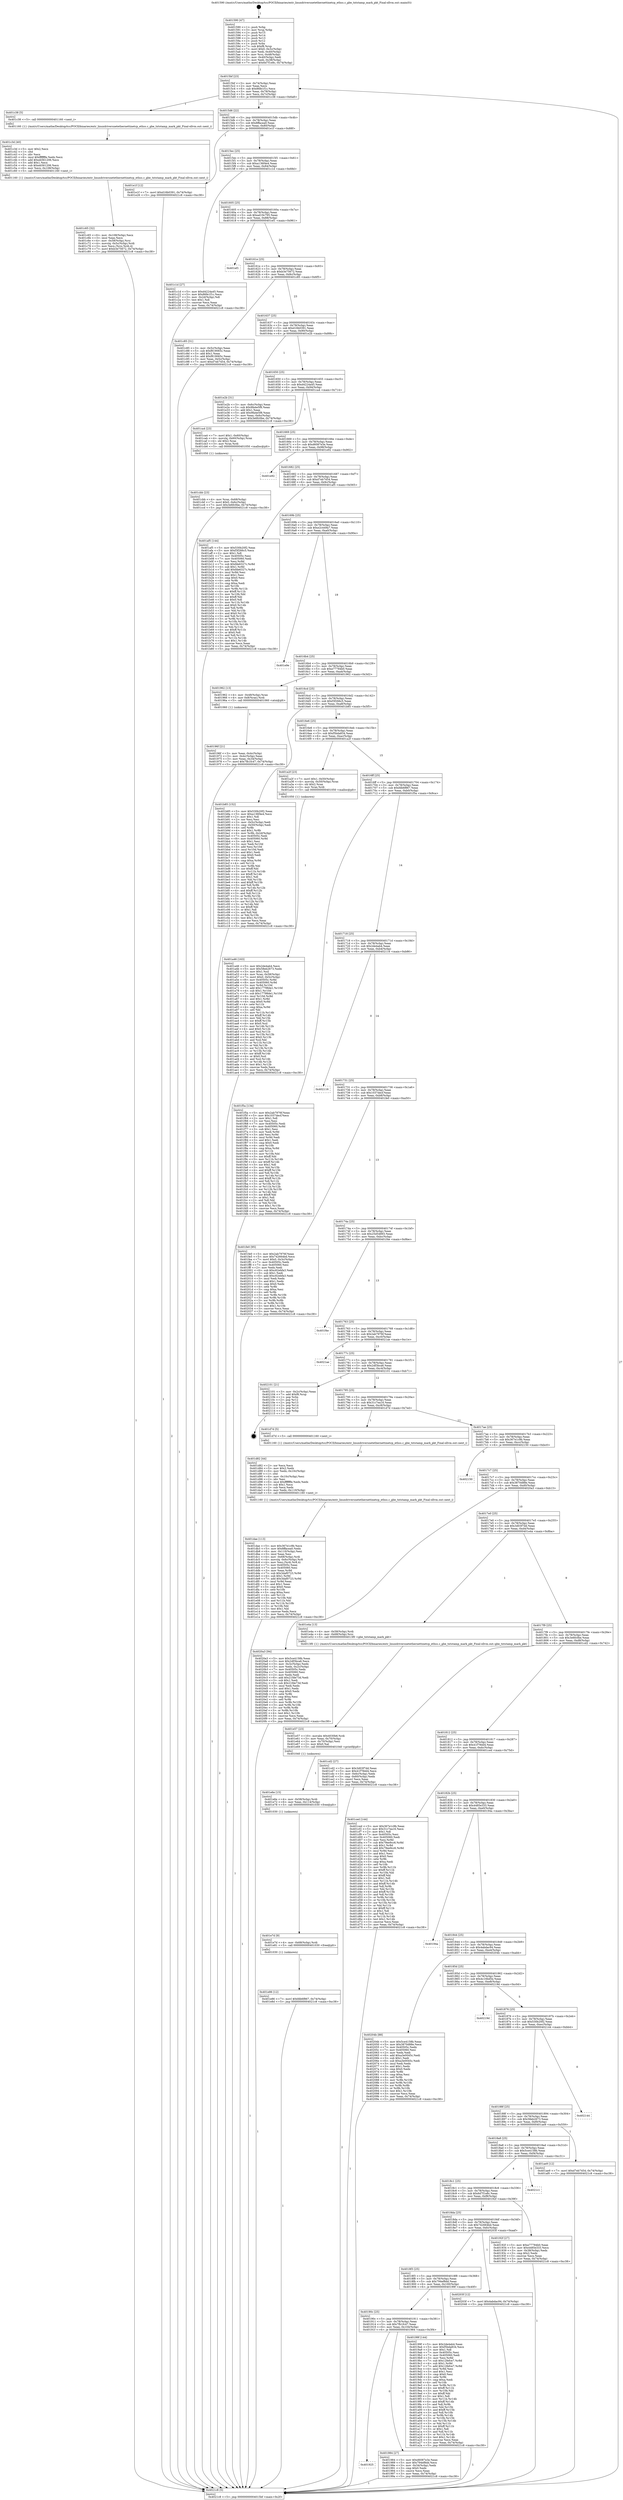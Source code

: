 digraph "0x401590" {
  label = "0x401590 (/mnt/c/Users/mathe/Desktop/tcc/POCII/binaries/extr_linuxdriversnetethernettinetcp_ethss.c_gbe_txtstamp_mark_pkt_Final-ollvm.out::main(0))"
  labelloc = "t"
  node[shape=record]

  Entry [label="",width=0.3,height=0.3,shape=circle,fillcolor=black,style=filled]
  "0x4015bf" [label="{
     0x4015bf [23]\l
     | [instrs]\l
     &nbsp;&nbsp;0x4015bf \<+3\>: mov -0x74(%rbp),%eax\l
     &nbsp;&nbsp;0x4015c2 \<+2\>: mov %eax,%ecx\l
     &nbsp;&nbsp;0x4015c4 \<+6\>: sub $0x86fe1f1c,%ecx\l
     &nbsp;&nbsp;0x4015ca \<+3\>: mov %eax,-0x78(%rbp)\l
     &nbsp;&nbsp;0x4015cd \<+3\>: mov %ecx,-0x7c(%rbp)\l
     &nbsp;&nbsp;0x4015d0 \<+6\>: je 0000000000401c38 \<main+0x6a8\>\l
  }"]
  "0x401c38" [label="{
     0x401c38 [5]\l
     | [instrs]\l
     &nbsp;&nbsp;0x401c38 \<+5\>: call 0000000000401160 \<next_i\>\l
     | [calls]\l
     &nbsp;&nbsp;0x401160 \{1\} (/mnt/c/Users/mathe/Desktop/tcc/POCII/binaries/extr_linuxdriversnetethernettinetcp_ethss.c_gbe_txtstamp_mark_pkt_Final-ollvm.out::next_i)\l
  }"]
  "0x4015d6" [label="{
     0x4015d6 [22]\l
     | [instrs]\l
     &nbsp;&nbsp;0x4015d6 \<+5\>: jmp 00000000004015db \<main+0x4b\>\l
     &nbsp;&nbsp;0x4015db \<+3\>: mov -0x78(%rbp),%eax\l
     &nbsp;&nbsp;0x4015de \<+5\>: sub $0x8ffacea0,%eax\l
     &nbsp;&nbsp;0x4015e3 \<+3\>: mov %eax,-0x80(%rbp)\l
     &nbsp;&nbsp;0x4015e6 \<+6\>: je 0000000000401e1f \<main+0x88f\>\l
  }"]
  Exit [label="",width=0.3,height=0.3,shape=circle,fillcolor=black,style=filled,peripheries=2]
  "0x401e1f" [label="{
     0x401e1f [12]\l
     | [instrs]\l
     &nbsp;&nbsp;0x401e1f \<+7\>: movl $0xd16b0391,-0x74(%rbp)\l
     &nbsp;&nbsp;0x401e26 \<+5\>: jmp 00000000004021c8 \<main+0xc38\>\l
  }"]
  "0x4015ec" [label="{
     0x4015ec [25]\l
     | [instrs]\l
     &nbsp;&nbsp;0x4015ec \<+5\>: jmp 00000000004015f1 \<main+0x61\>\l
     &nbsp;&nbsp;0x4015f1 \<+3\>: mov -0x78(%rbp),%eax\l
     &nbsp;&nbsp;0x4015f4 \<+5\>: sub $0xa136f4e4,%eax\l
     &nbsp;&nbsp;0x4015f9 \<+6\>: mov %eax,-0x84(%rbp)\l
     &nbsp;&nbsp;0x4015ff \<+6\>: je 0000000000401c1d \<main+0x68d\>\l
  }"]
  "0x401e86" [label="{
     0x401e86 [12]\l
     | [instrs]\l
     &nbsp;&nbsp;0x401e86 \<+7\>: movl $0xfdb6f867,-0x74(%rbp)\l
     &nbsp;&nbsp;0x401e8d \<+5\>: jmp 00000000004021c8 \<main+0xc38\>\l
  }"]
  "0x401c1d" [label="{
     0x401c1d [27]\l
     | [instrs]\l
     &nbsp;&nbsp;0x401c1d \<+5\>: mov $0xd4224a45,%eax\l
     &nbsp;&nbsp;0x401c22 \<+5\>: mov $0x86fe1f1c,%ecx\l
     &nbsp;&nbsp;0x401c27 \<+3\>: mov -0x2d(%rbp),%dl\l
     &nbsp;&nbsp;0x401c2a \<+3\>: test $0x1,%dl\l
     &nbsp;&nbsp;0x401c2d \<+3\>: cmovne %ecx,%eax\l
     &nbsp;&nbsp;0x401c30 \<+3\>: mov %eax,-0x74(%rbp)\l
     &nbsp;&nbsp;0x401c33 \<+5\>: jmp 00000000004021c8 \<main+0xc38\>\l
  }"]
  "0x401605" [label="{
     0x401605 [25]\l
     | [instrs]\l
     &nbsp;&nbsp;0x401605 \<+5\>: jmp 000000000040160a \<main+0x7a\>\l
     &nbsp;&nbsp;0x40160a \<+3\>: mov -0x78(%rbp),%eax\l
     &nbsp;&nbsp;0x40160d \<+5\>: sub $0xad19c795,%eax\l
     &nbsp;&nbsp;0x401612 \<+6\>: mov %eax,-0x88(%rbp)\l
     &nbsp;&nbsp;0x401618 \<+6\>: je 0000000000401ef1 \<main+0x961\>\l
  }"]
  "0x401e7d" [label="{
     0x401e7d [9]\l
     | [instrs]\l
     &nbsp;&nbsp;0x401e7d \<+4\>: mov -0x68(%rbp),%rdi\l
     &nbsp;&nbsp;0x401e81 \<+5\>: call 0000000000401030 \<free@plt\>\l
     | [calls]\l
     &nbsp;&nbsp;0x401030 \{1\} (unknown)\l
  }"]
  "0x401ef1" [label="{
     0x401ef1\l
  }", style=dashed]
  "0x40161e" [label="{
     0x40161e [25]\l
     | [instrs]\l
     &nbsp;&nbsp;0x40161e \<+5\>: jmp 0000000000401623 \<main+0x93\>\l
     &nbsp;&nbsp;0x401623 \<+3\>: mov -0x78(%rbp),%eax\l
     &nbsp;&nbsp;0x401626 \<+5\>: sub $0xb3e75672,%eax\l
     &nbsp;&nbsp;0x40162b \<+6\>: mov %eax,-0x8c(%rbp)\l
     &nbsp;&nbsp;0x401631 \<+6\>: je 0000000000401c85 \<main+0x6f5\>\l
  }"]
  "0x401e6e" [label="{
     0x401e6e [15]\l
     | [instrs]\l
     &nbsp;&nbsp;0x401e6e \<+4\>: mov -0x58(%rbp),%rdi\l
     &nbsp;&nbsp;0x401e72 \<+6\>: mov %eax,-0x114(%rbp)\l
     &nbsp;&nbsp;0x401e78 \<+5\>: call 0000000000401030 \<free@plt\>\l
     | [calls]\l
     &nbsp;&nbsp;0x401030 \{1\} (unknown)\l
  }"]
  "0x401c85" [label="{
     0x401c85 [31]\l
     | [instrs]\l
     &nbsp;&nbsp;0x401c85 \<+3\>: mov -0x5c(%rbp),%eax\l
     &nbsp;&nbsp;0x401c88 \<+5\>: sub $0xf819065c,%eax\l
     &nbsp;&nbsp;0x401c8d \<+3\>: add $0x1,%eax\l
     &nbsp;&nbsp;0x401c90 \<+5\>: add $0xf819065c,%eax\l
     &nbsp;&nbsp;0x401c95 \<+3\>: mov %eax,-0x5c(%rbp)\l
     &nbsp;&nbsp;0x401c98 \<+7\>: movl $0xd7eb7454,-0x74(%rbp)\l
     &nbsp;&nbsp;0x401c9f \<+5\>: jmp 00000000004021c8 \<main+0xc38\>\l
  }"]
  "0x401637" [label="{
     0x401637 [25]\l
     | [instrs]\l
     &nbsp;&nbsp;0x401637 \<+5\>: jmp 000000000040163c \<main+0xac\>\l
     &nbsp;&nbsp;0x40163c \<+3\>: mov -0x78(%rbp),%eax\l
     &nbsp;&nbsp;0x40163f \<+5\>: sub $0xd16b0391,%eax\l
     &nbsp;&nbsp;0x401644 \<+6\>: mov %eax,-0x90(%rbp)\l
     &nbsp;&nbsp;0x40164a \<+6\>: je 0000000000401e2b \<main+0x89b\>\l
  }"]
  "0x401e57" [label="{
     0x401e57 [23]\l
     | [instrs]\l
     &nbsp;&nbsp;0x401e57 \<+10\>: movabs $0x4030b6,%rdi\l
     &nbsp;&nbsp;0x401e61 \<+3\>: mov %eax,-0x70(%rbp)\l
     &nbsp;&nbsp;0x401e64 \<+3\>: mov -0x70(%rbp),%esi\l
     &nbsp;&nbsp;0x401e67 \<+2\>: mov $0x0,%al\l
     &nbsp;&nbsp;0x401e69 \<+5\>: call 0000000000401040 \<printf@plt\>\l
     | [calls]\l
     &nbsp;&nbsp;0x401040 \{1\} (unknown)\l
  }"]
  "0x401e2b" [label="{
     0x401e2b [31]\l
     | [instrs]\l
     &nbsp;&nbsp;0x401e2b \<+3\>: mov -0x6c(%rbp),%eax\l
     &nbsp;&nbsp;0x401e2e \<+5\>: sub $0x9fa4e5f8,%eax\l
     &nbsp;&nbsp;0x401e33 \<+3\>: add $0x1,%eax\l
     &nbsp;&nbsp;0x401e36 \<+5\>: add $0x9fa4e5f8,%eax\l
     &nbsp;&nbsp;0x401e3b \<+3\>: mov %eax,-0x6c(%rbp)\l
     &nbsp;&nbsp;0x401e3e \<+7\>: movl $0x3e6fc0be,-0x74(%rbp)\l
     &nbsp;&nbsp;0x401e45 \<+5\>: jmp 00000000004021c8 \<main+0xc38\>\l
  }"]
  "0x401650" [label="{
     0x401650 [25]\l
     | [instrs]\l
     &nbsp;&nbsp;0x401650 \<+5\>: jmp 0000000000401655 \<main+0xc5\>\l
     &nbsp;&nbsp;0x401655 \<+3\>: mov -0x78(%rbp),%eax\l
     &nbsp;&nbsp;0x401658 \<+5\>: sub $0xd4224a45,%eax\l
     &nbsp;&nbsp;0x40165d \<+6\>: mov %eax,-0x94(%rbp)\l
     &nbsp;&nbsp;0x401663 \<+6\>: je 0000000000401ca4 \<main+0x714\>\l
  }"]
  "0x401dae" [label="{
     0x401dae [113]\l
     | [instrs]\l
     &nbsp;&nbsp;0x401dae \<+5\>: mov $0x367e1c9b,%ecx\l
     &nbsp;&nbsp;0x401db3 \<+5\>: mov $0x8ffacea0,%edx\l
     &nbsp;&nbsp;0x401db8 \<+6\>: mov -0x110(%rbp),%esi\l
     &nbsp;&nbsp;0x401dbe \<+3\>: imul %eax,%esi\l
     &nbsp;&nbsp;0x401dc1 \<+4\>: mov -0x68(%rbp),%rdi\l
     &nbsp;&nbsp;0x401dc5 \<+4\>: movslq -0x6c(%rbp),%r8\l
     &nbsp;&nbsp;0x401dc9 \<+4\>: mov %esi,(%rdi,%r8,4)\l
     &nbsp;&nbsp;0x401dcd \<+7\>: mov 0x40505c,%eax\l
     &nbsp;&nbsp;0x401dd4 \<+7\>: mov 0x405060,%esi\l
     &nbsp;&nbsp;0x401ddb \<+3\>: mov %eax,%r9d\l
     &nbsp;&nbsp;0x401dde \<+7\>: sub $0x3daf0723,%r9d\l
     &nbsp;&nbsp;0x401de5 \<+4\>: sub $0x1,%r9d\l
     &nbsp;&nbsp;0x401de9 \<+7\>: add $0x3daf0723,%r9d\l
     &nbsp;&nbsp;0x401df0 \<+4\>: imul %r9d,%eax\l
     &nbsp;&nbsp;0x401df4 \<+3\>: and $0x1,%eax\l
     &nbsp;&nbsp;0x401df7 \<+3\>: cmp $0x0,%eax\l
     &nbsp;&nbsp;0x401dfa \<+4\>: sete %r10b\l
     &nbsp;&nbsp;0x401dfe \<+3\>: cmp $0xa,%esi\l
     &nbsp;&nbsp;0x401e01 \<+4\>: setl %r11b\l
     &nbsp;&nbsp;0x401e05 \<+3\>: mov %r10b,%bl\l
     &nbsp;&nbsp;0x401e08 \<+3\>: and %r11b,%bl\l
     &nbsp;&nbsp;0x401e0b \<+3\>: xor %r11b,%r10b\l
     &nbsp;&nbsp;0x401e0e \<+3\>: or %r10b,%bl\l
     &nbsp;&nbsp;0x401e11 \<+3\>: test $0x1,%bl\l
     &nbsp;&nbsp;0x401e14 \<+3\>: cmovne %edx,%ecx\l
     &nbsp;&nbsp;0x401e17 \<+3\>: mov %ecx,-0x74(%rbp)\l
     &nbsp;&nbsp;0x401e1a \<+5\>: jmp 00000000004021c8 \<main+0xc38\>\l
  }"]
  "0x401ca4" [label="{
     0x401ca4 [23]\l
     | [instrs]\l
     &nbsp;&nbsp;0x401ca4 \<+7\>: movl $0x1,-0x60(%rbp)\l
     &nbsp;&nbsp;0x401cab \<+4\>: movslq -0x60(%rbp),%rax\l
     &nbsp;&nbsp;0x401caf \<+4\>: shl $0x2,%rax\l
     &nbsp;&nbsp;0x401cb3 \<+3\>: mov %rax,%rdi\l
     &nbsp;&nbsp;0x401cb6 \<+5\>: call 0000000000401050 \<malloc@plt\>\l
     | [calls]\l
     &nbsp;&nbsp;0x401050 \{1\} (unknown)\l
  }"]
  "0x401669" [label="{
     0x401669 [25]\l
     | [instrs]\l
     &nbsp;&nbsp;0x401669 \<+5\>: jmp 000000000040166e \<main+0xde\>\l
     &nbsp;&nbsp;0x40166e \<+3\>: mov -0x78(%rbp),%eax\l
     &nbsp;&nbsp;0x401671 \<+5\>: sub $0xd6087e3e,%eax\l
     &nbsp;&nbsp;0x401676 \<+6\>: mov %eax,-0x98(%rbp)\l
     &nbsp;&nbsp;0x40167c \<+6\>: je 0000000000401e92 \<main+0x902\>\l
  }"]
  "0x401d82" [label="{
     0x401d82 [44]\l
     | [instrs]\l
     &nbsp;&nbsp;0x401d82 \<+2\>: xor %ecx,%ecx\l
     &nbsp;&nbsp;0x401d84 \<+5\>: mov $0x2,%edx\l
     &nbsp;&nbsp;0x401d89 \<+6\>: mov %edx,-0x10c(%rbp)\l
     &nbsp;&nbsp;0x401d8f \<+1\>: cltd\l
     &nbsp;&nbsp;0x401d90 \<+6\>: mov -0x10c(%rbp),%esi\l
     &nbsp;&nbsp;0x401d96 \<+2\>: idiv %esi\l
     &nbsp;&nbsp;0x401d98 \<+6\>: imul $0xfffffffe,%edx,%edx\l
     &nbsp;&nbsp;0x401d9e \<+3\>: sub $0x1,%ecx\l
     &nbsp;&nbsp;0x401da1 \<+2\>: sub %ecx,%edx\l
     &nbsp;&nbsp;0x401da3 \<+6\>: mov %edx,-0x110(%rbp)\l
     &nbsp;&nbsp;0x401da9 \<+5\>: call 0000000000401160 \<next_i\>\l
     | [calls]\l
     &nbsp;&nbsp;0x401160 \{1\} (/mnt/c/Users/mathe/Desktop/tcc/POCII/binaries/extr_linuxdriversnetethernettinetcp_ethss.c_gbe_txtstamp_mark_pkt_Final-ollvm.out::next_i)\l
  }"]
  "0x401e92" [label="{
     0x401e92\l
  }", style=dashed]
  "0x401682" [label="{
     0x401682 [25]\l
     | [instrs]\l
     &nbsp;&nbsp;0x401682 \<+5\>: jmp 0000000000401687 \<main+0xf7\>\l
     &nbsp;&nbsp;0x401687 \<+3\>: mov -0x78(%rbp),%eax\l
     &nbsp;&nbsp;0x40168a \<+5\>: sub $0xd7eb7454,%eax\l
     &nbsp;&nbsp;0x40168f \<+6\>: mov %eax,-0x9c(%rbp)\l
     &nbsp;&nbsp;0x401695 \<+6\>: je 0000000000401af5 \<main+0x565\>\l
  }"]
  "0x401cbb" [label="{
     0x401cbb [23]\l
     | [instrs]\l
     &nbsp;&nbsp;0x401cbb \<+4\>: mov %rax,-0x68(%rbp)\l
     &nbsp;&nbsp;0x401cbf \<+7\>: movl $0x0,-0x6c(%rbp)\l
     &nbsp;&nbsp;0x401cc6 \<+7\>: movl $0x3e6fc0be,-0x74(%rbp)\l
     &nbsp;&nbsp;0x401ccd \<+5\>: jmp 00000000004021c8 \<main+0xc38\>\l
  }"]
  "0x401af5" [label="{
     0x401af5 [144]\l
     | [instrs]\l
     &nbsp;&nbsp;0x401af5 \<+5\>: mov $0x530b20f2,%eax\l
     &nbsp;&nbsp;0x401afa \<+5\>: mov $0xf3f266c5,%ecx\l
     &nbsp;&nbsp;0x401aff \<+2\>: mov $0x1,%dl\l
     &nbsp;&nbsp;0x401b01 \<+7\>: mov 0x40505c,%esi\l
     &nbsp;&nbsp;0x401b08 \<+7\>: mov 0x405060,%edi\l
     &nbsp;&nbsp;0x401b0f \<+3\>: mov %esi,%r8d\l
     &nbsp;&nbsp;0x401b12 \<+7\>: sub $0xfde6327c,%r8d\l
     &nbsp;&nbsp;0x401b19 \<+4\>: sub $0x1,%r8d\l
     &nbsp;&nbsp;0x401b1d \<+7\>: add $0xfde6327c,%r8d\l
     &nbsp;&nbsp;0x401b24 \<+4\>: imul %r8d,%esi\l
     &nbsp;&nbsp;0x401b28 \<+3\>: and $0x1,%esi\l
     &nbsp;&nbsp;0x401b2b \<+3\>: cmp $0x0,%esi\l
     &nbsp;&nbsp;0x401b2e \<+4\>: sete %r9b\l
     &nbsp;&nbsp;0x401b32 \<+3\>: cmp $0xa,%edi\l
     &nbsp;&nbsp;0x401b35 \<+4\>: setl %r10b\l
     &nbsp;&nbsp;0x401b39 \<+3\>: mov %r9b,%r11b\l
     &nbsp;&nbsp;0x401b3c \<+4\>: xor $0xff,%r11b\l
     &nbsp;&nbsp;0x401b40 \<+3\>: mov %r10b,%bl\l
     &nbsp;&nbsp;0x401b43 \<+3\>: xor $0xff,%bl\l
     &nbsp;&nbsp;0x401b46 \<+3\>: xor $0x0,%dl\l
     &nbsp;&nbsp;0x401b49 \<+3\>: mov %r11b,%r14b\l
     &nbsp;&nbsp;0x401b4c \<+4\>: and $0x0,%r14b\l
     &nbsp;&nbsp;0x401b50 \<+3\>: and %dl,%r9b\l
     &nbsp;&nbsp;0x401b53 \<+3\>: mov %bl,%r15b\l
     &nbsp;&nbsp;0x401b56 \<+4\>: and $0x0,%r15b\l
     &nbsp;&nbsp;0x401b5a \<+3\>: and %dl,%r10b\l
     &nbsp;&nbsp;0x401b5d \<+3\>: or %r9b,%r14b\l
     &nbsp;&nbsp;0x401b60 \<+3\>: or %r10b,%r15b\l
     &nbsp;&nbsp;0x401b63 \<+3\>: xor %r15b,%r14b\l
     &nbsp;&nbsp;0x401b66 \<+3\>: or %bl,%r11b\l
     &nbsp;&nbsp;0x401b69 \<+4\>: xor $0xff,%r11b\l
     &nbsp;&nbsp;0x401b6d \<+3\>: or $0x0,%dl\l
     &nbsp;&nbsp;0x401b70 \<+3\>: and %dl,%r11b\l
     &nbsp;&nbsp;0x401b73 \<+3\>: or %r11b,%r14b\l
     &nbsp;&nbsp;0x401b76 \<+4\>: test $0x1,%r14b\l
     &nbsp;&nbsp;0x401b7a \<+3\>: cmovne %ecx,%eax\l
     &nbsp;&nbsp;0x401b7d \<+3\>: mov %eax,-0x74(%rbp)\l
     &nbsp;&nbsp;0x401b80 \<+5\>: jmp 00000000004021c8 \<main+0xc38\>\l
  }"]
  "0x40169b" [label="{
     0x40169b [25]\l
     | [instrs]\l
     &nbsp;&nbsp;0x40169b \<+5\>: jmp 00000000004016a0 \<main+0x110\>\l
     &nbsp;&nbsp;0x4016a0 \<+3\>: mov -0x78(%rbp),%eax\l
     &nbsp;&nbsp;0x4016a3 \<+5\>: sub $0xe2c449a7,%eax\l
     &nbsp;&nbsp;0x4016a8 \<+6\>: mov %eax,-0xa0(%rbp)\l
     &nbsp;&nbsp;0x4016ae \<+6\>: je 0000000000401e9e \<main+0x90e\>\l
  }"]
  "0x401c65" [label="{
     0x401c65 [32]\l
     | [instrs]\l
     &nbsp;&nbsp;0x401c65 \<+6\>: mov -0x108(%rbp),%ecx\l
     &nbsp;&nbsp;0x401c6b \<+3\>: imul %eax,%ecx\l
     &nbsp;&nbsp;0x401c6e \<+4\>: mov -0x58(%rbp),%rsi\l
     &nbsp;&nbsp;0x401c72 \<+4\>: movslq -0x5c(%rbp),%rdi\l
     &nbsp;&nbsp;0x401c76 \<+3\>: mov %ecx,(%rsi,%rdi,4)\l
     &nbsp;&nbsp;0x401c79 \<+7\>: movl $0xb3e75672,-0x74(%rbp)\l
     &nbsp;&nbsp;0x401c80 \<+5\>: jmp 00000000004021c8 \<main+0xc38\>\l
  }"]
  "0x401e9e" [label="{
     0x401e9e\l
  }", style=dashed]
  "0x4016b4" [label="{
     0x4016b4 [25]\l
     | [instrs]\l
     &nbsp;&nbsp;0x4016b4 \<+5\>: jmp 00000000004016b9 \<main+0x129\>\l
     &nbsp;&nbsp;0x4016b9 \<+3\>: mov -0x78(%rbp),%eax\l
     &nbsp;&nbsp;0x4016bc \<+5\>: sub $0xe77784b0,%eax\l
     &nbsp;&nbsp;0x4016c1 \<+6\>: mov %eax,-0xa4(%rbp)\l
     &nbsp;&nbsp;0x4016c7 \<+6\>: je 0000000000401962 \<main+0x3d2\>\l
  }"]
  "0x401c3d" [label="{
     0x401c3d [40]\l
     | [instrs]\l
     &nbsp;&nbsp;0x401c3d \<+5\>: mov $0x2,%ecx\l
     &nbsp;&nbsp;0x401c42 \<+1\>: cltd\l
     &nbsp;&nbsp;0x401c43 \<+2\>: idiv %ecx\l
     &nbsp;&nbsp;0x401c45 \<+6\>: imul $0xfffffffe,%edx,%ecx\l
     &nbsp;&nbsp;0x401c4b \<+6\>: add $0xeb561206,%ecx\l
     &nbsp;&nbsp;0x401c51 \<+3\>: add $0x1,%ecx\l
     &nbsp;&nbsp;0x401c54 \<+6\>: sub $0xeb561206,%ecx\l
     &nbsp;&nbsp;0x401c5a \<+6\>: mov %ecx,-0x108(%rbp)\l
     &nbsp;&nbsp;0x401c60 \<+5\>: call 0000000000401160 \<next_i\>\l
     | [calls]\l
     &nbsp;&nbsp;0x401160 \{1\} (/mnt/c/Users/mathe/Desktop/tcc/POCII/binaries/extr_linuxdriversnetethernettinetcp_ethss.c_gbe_txtstamp_mark_pkt_Final-ollvm.out::next_i)\l
  }"]
  "0x401962" [label="{
     0x401962 [13]\l
     | [instrs]\l
     &nbsp;&nbsp;0x401962 \<+4\>: mov -0x48(%rbp),%rax\l
     &nbsp;&nbsp;0x401966 \<+4\>: mov 0x8(%rax),%rdi\l
     &nbsp;&nbsp;0x40196a \<+5\>: call 0000000000401060 \<atoi@plt\>\l
     | [calls]\l
     &nbsp;&nbsp;0x401060 \{1\} (unknown)\l
  }"]
  "0x4016cd" [label="{
     0x4016cd [25]\l
     | [instrs]\l
     &nbsp;&nbsp;0x4016cd \<+5\>: jmp 00000000004016d2 \<main+0x142\>\l
     &nbsp;&nbsp;0x4016d2 \<+3\>: mov -0x78(%rbp),%eax\l
     &nbsp;&nbsp;0x4016d5 \<+5\>: sub $0xf3f266c5,%eax\l
     &nbsp;&nbsp;0x4016da \<+6\>: mov %eax,-0xa8(%rbp)\l
     &nbsp;&nbsp;0x4016e0 \<+6\>: je 0000000000401b85 \<main+0x5f5\>\l
  }"]
  "0x401a46" [label="{
     0x401a46 [163]\l
     | [instrs]\l
     &nbsp;&nbsp;0x401a46 \<+5\>: mov $0x2de4ab4,%ecx\l
     &nbsp;&nbsp;0x401a4b \<+5\>: mov $0x58eb2673,%edx\l
     &nbsp;&nbsp;0x401a50 \<+3\>: mov $0x1,%sil\l
     &nbsp;&nbsp;0x401a53 \<+4\>: mov %rax,-0x58(%rbp)\l
     &nbsp;&nbsp;0x401a57 \<+7\>: movl $0x0,-0x5c(%rbp)\l
     &nbsp;&nbsp;0x401a5e \<+8\>: mov 0x40505c,%r8d\l
     &nbsp;&nbsp;0x401a66 \<+8\>: mov 0x405060,%r9d\l
     &nbsp;&nbsp;0x401a6e \<+3\>: mov %r8d,%r10d\l
     &nbsp;&nbsp;0x401a71 \<+7\>: add $0x17798de1,%r10d\l
     &nbsp;&nbsp;0x401a78 \<+4\>: sub $0x1,%r10d\l
     &nbsp;&nbsp;0x401a7c \<+7\>: sub $0x17798de1,%r10d\l
     &nbsp;&nbsp;0x401a83 \<+4\>: imul %r10d,%r8d\l
     &nbsp;&nbsp;0x401a87 \<+4\>: and $0x1,%r8d\l
     &nbsp;&nbsp;0x401a8b \<+4\>: cmp $0x0,%r8d\l
     &nbsp;&nbsp;0x401a8f \<+4\>: sete %r11b\l
     &nbsp;&nbsp;0x401a93 \<+4\>: cmp $0xa,%r9d\l
     &nbsp;&nbsp;0x401a97 \<+3\>: setl %bl\l
     &nbsp;&nbsp;0x401a9a \<+3\>: mov %r11b,%r14b\l
     &nbsp;&nbsp;0x401a9d \<+4\>: xor $0xff,%r14b\l
     &nbsp;&nbsp;0x401aa1 \<+3\>: mov %bl,%r15b\l
     &nbsp;&nbsp;0x401aa4 \<+4\>: xor $0xff,%r15b\l
     &nbsp;&nbsp;0x401aa8 \<+4\>: xor $0x0,%sil\l
     &nbsp;&nbsp;0x401aac \<+3\>: mov %r14b,%r12b\l
     &nbsp;&nbsp;0x401aaf \<+4\>: and $0x0,%r12b\l
     &nbsp;&nbsp;0x401ab3 \<+3\>: and %sil,%r11b\l
     &nbsp;&nbsp;0x401ab6 \<+3\>: mov %r15b,%r13b\l
     &nbsp;&nbsp;0x401ab9 \<+4\>: and $0x0,%r13b\l
     &nbsp;&nbsp;0x401abd \<+3\>: and %sil,%bl\l
     &nbsp;&nbsp;0x401ac0 \<+3\>: or %r11b,%r12b\l
     &nbsp;&nbsp;0x401ac3 \<+3\>: or %bl,%r13b\l
     &nbsp;&nbsp;0x401ac6 \<+3\>: xor %r13b,%r12b\l
     &nbsp;&nbsp;0x401ac9 \<+3\>: or %r15b,%r14b\l
     &nbsp;&nbsp;0x401acc \<+4\>: xor $0xff,%r14b\l
     &nbsp;&nbsp;0x401ad0 \<+4\>: or $0x0,%sil\l
     &nbsp;&nbsp;0x401ad4 \<+3\>: and %sil,%r14b\l
     &nbsp;&nbsp;0x401ad7 \<+3\>: or %r14b,%r12b\l
     &nbsp;&nbsp;0x401ada \<+4\>: test $0x1,%r12b\l
     &nbsp;&nbsp;0x401ade \<+3\>: cmovne %edx,%ecx\l
     &nbsp;&nbsp;0x401ae1 \<+3\>: mov %ecx,-0x74(%rbp)\l
     &nbsp;&nbsp;0x401ae4 \<+5\>: jmp 00000000004021c8 \<main+0xc38\>\l
  }"]
  "0x401b85" [label="{
     0x401b85 [152]\l
     | [instrs]\l
     &nbsp;&nbsp;0x401b85 \<+5\>: mov $0x530b20f2,%eax\l
     &nbsp;&nbsp;0x401b8a \<+5\>: mov $0xa136f4e4,%ecx\l
     &nbsp;&nbsp;0x401b8f \<+2\>: mov $0x1,%dl\l
     &nbsp;&nbsp;0x401b91 \<+2\>: xor %esi,%esi\l
     &nbsp;&nbsp;0x401b93 \<+3\>: mov -0x5c(%rbp),%edi\l
     &nbsp;&nbsp;0x401b96 \<+3\>: cmp -0x50(%rbp),%edi\l
     &nbsp;&nbsp;0x401b99 \<+4\>: setl %r8b\l
     &nbsp;&nbsp;0x401b9d \<+4\>: and $0x1,%r8b\l
     &nbsp;&nbsp;0x401ba1 \<+4\>: mov %r8b,-0x2d(%rbp)\l
     &nbsp;&nbsp;0x401ba5 \<+7\>: mov 0x40505c,%edi\l
     &nbsp;&nbsp;0x401bac \<+8\>: mov 0x405060,%r9d\l
     &nbsp;&nbsp;0x401bb4 \<+3\>: sub $0x1,%esi\l
     &nbsp;&nbsp;0x401bb7 \<+3\>: mov %edi,%r10d\l
     &nbsp;&nbsp;0x401bba \<+3\>: add %esi,%r10d\l
     &nbsp;&nbsp;0x401bbd \<+4\>: imul %r10d,%edi\l
     &nbsp;&nbsp;0x401bc1 \<+3\>: and $0x1,%edi\l
     &nbsp;&nbsp;0x401bc4 \<+3\>: cmp $0x0,%edi\l
     &nbsp;&nbsp;0x401bc7 \<+4\>: sete %r8b\l
     &nbsp;&nbsp;0x401bcb \<+4\>: cmp $0xa,%r9d\l
     &nbsp;&nbsp;0x401bcf \<+4\>: setl %r11b\l
     &nbsp;&nbsp;0x401bd3 \<+3\>: mov %r8b,%bl\l
     &nbsp;&nbsp;0x401bd6 \<+3\>: xor $0xff,%bl\l
     &nbsp;&nbsp;0x401bd9 \<+3\>: mov %r11b,%r14b\l
     &nbsp;&nbsp;0x401bdc \<+4\>: xor $0xff,%r14b\l
     &nbsp;&nbsp;0x401be0 \<+3\>: xor $0x1,%dl\l
     &nbsp;&nbsp;0x401be3 \<+3\>: mov %bl,%r15b\l
     &nbsp;&nbsp;0x401be6 \<+4\>: and $0xff,%r15b\l
     &nbsp;&nbsp;0x401bea \<+3\>: and %dl,%r8b\l
     &nbsp;&nbsp;0x401bed \<+3\>: mov %r14b,%r12b\l
     &nbsp;&nbsp;0x401bf0 \<+4\>: and $0xff,%r12b\l
     &nbsp;&nbsp;0x401bf4 \<+3\>: and %dl,%r11b\l
     &nbsp;&nbsp;0x401bf7 \<+3\>: or %r8b,%r15b\l
     &nbsp;&nbsp;0x401bfa \<+3\>: or %r11b,%r12b\l
     &nbsp;&nbsp;0x401bfd \<+3\>: xor %r12b,%r15b\l
     &nbsp;&nbsp;0x401c00 \<+3\>: or %r14b,%bl\l
     &nbsp;&nbsp;0x401c03 \<+3\>: xor $0xff,%bl\l
     &nbsp;&nbsp;0x401c06 \<+3\>: or $0x1,%dl\l
     &nbsp;&nbsp;0x401c09 \<+2\>: and %dl,%bl\l
     &nbsp;&nbsp;0x401c0b \<+3\>: or %bl,%r15b\l
     &nbsp;&nbsp;0x401c0e \<+4\>: test $0x1,%r15b\l
     &nbsp;&nbsp;0x401c12 \<+3\>: cmovne %ecx,%eax\l
     &nbsp;&nbsp;0x401c15 \<+3\>: mov %eax,-0x74(%rbp)\l
     &nbsp;&nbsp;0x401c18 \<+5\>: jmp 00000000004021c8 \<main+0xc38\>\l
  }"]
  "0x4016e6" [label="{
     0x4016e6 [25]\l
     | [instrs]\l
     &nbsp;&nbsp;0x4016e6 \<+5\>: jmp 00000000004016eb \<main+0x15b\>\l
     &nbsp;&nbsp;0x4016eb \<+3\>: mov -0x78(%rbp),%eax\l
     &nbsp;&nbsp;0x4016ee \<+5\>: sub $0xf5bda834,%eax\l
     &nbsp;&nbsp;0x4016f3 \<+6\>: mov %eax,-0xac(%rbp)\l
     &nbsp;&nbsp;0x4016f9 \<+6\>: je 0000000000401a2f \<main+0x49f\>\l
  }"]
  "0x401925" [label="{
     0x401925\l
  }", style=dashed]
  "0x401a2f" [label="{
     0x401a2f [23]\l
     | [instrs]\l
     &nbsp;&nbsp;0x401a2f \<+7\>: movl $0x1,-0x50(%rbp)\l
     &nbsp;&nbsp;0x401a36 \<+4\>: movslq -0x50(%rbp),%rax\l
     &nbsp;&nbsp;0x401a3a \<+4\>: shl $0x2,%rax\l
     &nbsp;&nbsp;0x401a3e \<+3\>: mov %rax,%rdi\l
     &nbsp;&nbsp;0x401a41 \<+5\>: call 0000000000401050 \<malloc@plt\>\l
     | [calls]\l
     &nbsp;&nbsp;0x401050 \{1\} (unknown)\l
  }"]
  "0x4016ff" [label="{
     0x4016ff [25]\l
     | [instrs]\l
     &nbsp;&nbsp;0x4016ff \<+5\>: jmp 0000000000401704 \<main+0x174\>\l
     &nbsp;&nbsp;0x401704 \<+3\>: mov -0x78(%rbp),%eax\l
     &nbsp;&nbsp;0x401707 \<+5\>: sub $0xfdb6f867,%eax\l
     &nbsp;&nbsp;0x40170c \<+6\>: mov %eax,-0xb0(%rbp)\l
     &nbsp;&nbsp;0x401712 \<+6\>: je 0000000000401f5a \<main+0x9ca\>\l
  }"]
  "0x401984" [label="{
     0x401984 [27]\l
     | [instrs]\l
     &nbsp;&nbsp;0x401984 \<+5\>: mov $0xd6087e3e,%eax\l
     &nbsp;&nbsp;0x401989 \<+5\>: mov $0x794ef8dd,%ecx\l
     &nbsp;&nbsp;0x40198e \<+3\>: mov -0x34(%rbp),%edx\l
     &nbsp;&nbsp;0x401991 \<+3\>: cmp $0x0,%edx\l
     &nbsp;&nbsp;0x401994 \<+3\>: cmove %ecx,%eax\l
     &nbsp;&nbsp;0x401997 \<+3\>: mov %eax,-0x74(%rbp)\l
     &nbsp;&nbsp;0x40199a \<+5\>: jmp 00000000004021c8 \<main+0xc38\>\l
  }"]
  "0x401f5a" [label="{
     0x401f5a [134]\l
     | [instrs]\l
     &nbsp;&nbsp;0x401f5a \<+5\>: mov $0x2ab7976f,%eax\l
     &nbsp;&nbsp;0x401f5f \<+5\>: mov $0x1037decf,%ecx\l
     &nbsp;&nbsp;0x401f64 \<+2\>: mov $0x1,%dl\l
     &nbsp;&nbsp;0x401f66 \<+2\>: xor %esi,%esi\l
     &nbsp;&nbsp;0x401f68 \<+7\>: mov 0x40505c,%edi\l
     &nbsp;&nbsp;0x401f6f \<+8\>: mov 0x405060,%r8d\l
     &nbsp;&nbsp;0x401f77 \<+3\>: sub $0x1,%esi\l
     &nbsp;&nbsp;0x401f7a \<+3\>: mov %edi,%r9d\l
     &nbsp;&nbsp;0x401f7d \<+3\>: add %esi,%r9d\l
     &nbsp;&nbsp;0x401f80 \<+4\>: imul %r9d,%edi\l
     &nbsp;&nbsp;0x401f84 \<+3\>: and $0x1,%edi\l
     &nbsp;&nbsp;0x401f87 \<+3\>: cmp $0x0,%edi\l
     &nbsp;&nbsp;0x401f8a \<+4\>: sete %r10b\l
     &nbsp;&nbsp;0x401f8e \<+4\>: cmp $0xa,%r8d\l
     &nbsp;&nbsp;0x401f92 \<+4\>: setl %r11b\l
     &nbsp;&nbsp;0x401f96 \<+3\>: mov %r10b,%bl\l
     &nbsp;&nbsp;0x401f99 \<+3\>: xor $0xff,%bl\l
     &nbsp;&nbsp;0x401f9c \<+3\>: mov %r11b,%r14b\l
     &nbsp;&nbsp;0x401f9f \<+4\>: xor $0xff,%r14b\l
     &nbsp;&nbsp;0x401fa3 \<+3\>: xor $0x1,%dl\l
     &nbsp;&nbsp;0x401fa6 \<+3\>: mov %bl,%r15b\l
     &nbsp;&nbsp;0x401fa9 \<+4\>: and $0xff,%r15b\l
     &nbsp;&nbsp;0x401fad \<+3\>: and %dl,%r10b\l
     &nbsp;&nbsp;0x401fb0 \<+3\>: mov %r14b,%r12b\l
     &nbsp;&nbsp;0x401fb3 \<+4\>: and $0xff,%r12b\l
     &nbsp;&nbsp;0x401fb7 \<+3\>: and %dl,%r11b\l
     &nbsp;&nbsp;0x401fba \<+3\>: or %r10b,%r15b\l
     &nbsp;&nbsp;0x401fbd \<+3\>: or %r11b,%r12b\l
     &nbsp;&nbsp;0x401fc0 \<+3\>: xor %r12b,%r15b\l
     &nbsp;&nbsp;0x401fc3 \<+3\>: or %r14b,%bl\l
     &nbsp;&nbsp;0x401fc6 \<+3\>: xor $0xff,%bl\l
     &nbsp;&nbsp;0x401fc9 \<+3\>: or $0x1,%dl\l
     &nbsp;&nbsp;0x401fcc \<+2\>: and %dl,%bl\l
     &nbsp;&nbsp;0x401fce \<+3\>: or %bl,%r15b\l
     &nbsp;&nbsp;0x401fd1 \<+4\>: test $0x1,%r15b\l
     &nbsp;&nbsp;0x401fd5 \<+3\>: cmovne %ecx,%eax\l
     &nbsp;&nbsp;0x401fd8 \<+3\>: mov %eax,-0x74(%rbp)\l
     &nbsp;&nbsp;0x401fdb \<+5\>: jmp 00000000004021c8 \<main+0xc38\>\l
  }"]
  "0x401718" [label="{
     0x401718 [25]\l
     | [instrs]\l
     &nbsp;&nbsp;0x401718 \<+5\>: jmp 000000000040171d \<main+0x18d\>\l
     &nbsp;&nbsp;0x40171d \<+3\>: mov -0x78(%rbp),%eax\l
     &nbsp;&nbsp;0x401720 \<+5\>: sub $0x2de4ab4,%eax\l
     &nbsp;&nbsp;0x401725 \<+6\>: mov %eax,-0xb4(%rbp)\l
     &nbsp;&nbsp;0x40172b \<+6\>: je 0000000000402116 \<main+0xb86\>\l
  }"]
  "0x40190c" [label="{
     0x40190c [25]\l
     | [instrs]\l
     &nbsp;&nbsp;0x40190c \<+5\>: jmp 0000000000401911 \<main+0x381\>\l
     &nbsp;&nbsp;0x401911 \<+3\>: mov -0x78(%rbp),%eax\l
     &nbsp;&nbsp;0x401914 \<+5\>: sub $0x7fb1fc47,%eax\l
     &nbsp;&nbsp;0x401919 \<+6\>: mov %eax,-0x104(%rbp)\l
     &nbsp;&nbsp;0x40191f \<+6\>: je 0000000000401984 \<main+0x3f4\>\l
  }"]
  "0x402116" [label="{
     0x402116\l
  }", style=dashed]
  "0x401731" [label="{
     0x401731 [25]\l
     | [instrs]\l
     &nbsp;&nbsp;0x401731 \<+5\>: jmp 0000000000401736 \<main+0x1a6\>\l
     &nbsp;&nbsp;0x401736 \<+3\>: mov -0x78(%rbp),%eax\l
     &nbsp;&nbsp;0x401739 \<+5\>: sub $0x1037decf,%eax\l
     &nbsp;&nbsp;0x40173e \<+6\>: mov %eax,-0xb8(%rbp)\l
     &nbsp;&nbsp;0x401744 \<+6\>: je 0000000000401fe0 \<main+0xa50\>\l
  }"]
  "0x40199f" [label="{
     0x40199f [144]\l
     | [instrs]\l
     &nbsp;&nbsp;0x40199f \<+5\>: mov $0x2de4ab4,%eax\l
     &nbsp;&nbsp;0x4019a4 \<+5\>: mov $0xf5bda834,%ecx\l
     &nbsp;&nbsp;0x4019a9 \<+2\>: mov $0x1,%dl\l
     &nbsp;&nbsp;0x4019ab \<+7\>: mov 0x40505c,%esi\l
     &nbsp;&nbsp;0x4019b2 \<+7\>: mov 0x405060,%edi\l
     &nbsp;&nbsp;0x4019b9 \<+3\>: mov %esi,%r8d\l
     &nbsp;&nbsp;0x4019bc \<+7\>: sub $0x12fefce7,%r8d\l
     &nbsp;&nbsp;0x4019c3 \<+4\>: sub $0x1,%r8d\l
     &nbsp;&nbsp;0x4019c7 \<+7\>: add $0x12fefce7,%r8d\l
     &nbsp;&nbsp;0x4019ce \<+4\>: imul %r8d,%esi\l
     &nbsp;&nbsp;0x4019d2 \<+3\>: and $0x1,%esi\l
     &nbsp;&nbsp;0x4019d5 \<+3\>: cmp $0x0,%esi\l
     &nbsp;&nbsp;0x4019d8 \<+4\>: sete %r9b\l
     &nbsp;&nbsp;0x4019dc \<+3\>: cmp $0xa,%edi\l
     &nbsp;&nbsp;0x4019df \<+4\>: setl %r10b\l
     &nbsp;&nbsp;0x4019e3 \<+3\>: mov %r9b,%r11b\l
     &nbsp;&nbsp;0x4019e6 \<+4\>: xor $0xff,%r11b\l
     &nbsp;&nbsp;0x4019ea \<+3\>: mov %r10b,%bl\l
     &nbsp;&nbsp;0x4019ed \<+3\>: xor $0xff,%bl\l
     &nbsp;&nbsp;0x4019f0 \<+3\>: xor $0x1,%dl\l
     &nbsp;&nbsp;0x4019f3 \<+3\>: mov %r11b,%r14b\l
     &nbsp;&nbsp;0x4019f6 \<+4\>: and $0xff,%r14b\l
     &nbsp;&nbsp;0x4019fa \<+3\>: and %dl,%r9b\l
     &nbsp;&nbsp;0x4019fd \<+3\>: mov %bl,%r15b\l
     &nbsp;&nbsp;0x401a00 \<+4\>: and $0xff,%r15b\l
     &nbsp;&nbsp;0x401a04 \<+3\>: and %dl,%r10b\l
     &nbsp;&nbsp;0x401a07 \<+3\>: or %r9b,%r14b\l
     &nbsp;&nbsp;0x401a0a \<+3\>: or %r10b,%r15b\l
     &nbsp;&nbsp;0x401a0d \<+3\>: xor %r15b,%r14b\l
     &nbsp;&nbsp;0x401a10 \<+3\>: or %bl,%r11b\l
     &nbsp;&nbsp;0x401a13 \<+4\>: xor $0xff,%r11b\l
     &nbsp;&nbsp;0x401a17 \<+3\>: or $0x1,%dl\l
     &nbsp;&nbsp;0x401a1a \<+3\>: and %dl,%r11b\l
     &nbsp;&nbsp;0x401a1d \<+3\>: or %r11b,%r14b\l
     &nbsp;&nbsp;0x401a20 \<+4\>: test $0x1,%r14b\l
     &nbsp;&nbsp;0x401a24 \<+3\>: cmovne %ecx,%eax\l
     &nbsp;&nbsp;0x401a27 \<+3\>: mov %eax,-0x74(%rbp)\l
     &nbsp;&nbsp;0x401a2a \<+5\>: jmp 00000000004021c8 \<main+0xc38\>\l
  }"]
  "0x401fe0" [label="{
     0x401fe0 [95]\l
     | [instrs]\l
     &nbsp;&nbsp;0x401fe0 \<+5\>: mov $0x2ab7976f,%eax\l
     &nbsp;&nbsp;0x401fe5 \<+5\>: mov $0x742664bd,%ecx\l
     &nbsp;&nbsp;0x401fea \<+7\>: movl $0x0,-0x3c(%rbp)\l
     &nbsp;&nbsp;0x401ff1 \<+7\>: mov 0x40505c,%edx\l
     &nbsp;&nbsp;0x401ff8 \<+7\>: mov 0x405060,%esi\l
     &nbsp;&nbsp;0x401fff \<+2\>: mov %edx,%edi\l
     &nbsp;&nbsp;0x402001 \<+6\>: sub $0xc62ebfa3,%edi\l
     &nbsp;&nbsp;0x402007 \<+3\>: sub $0x1,%edi\l
     &nbsp;&nbsp;0x40200a \<+6\>: add $0xc62ebfa3,%edi\l
     &nbsp;&nbsp;0x402010 \<+3\>: imul %edi,%edx\l
     &nbsp;&nbsp;0x402013 \<+3\>: and $0x1,%edx\l
     &nbsp;&nbsp;0x402016 \<+3\>: cmp $0x0,%edx\l
     &nbsp;&nbsp;0x402019 \<+4\>: sete %r8b\l
     &nbsp;&nbsp;0x40201d \<+3\>: cmp $0xa,%esi\l
     &nbsp;&nbsp;0x402020 \<+4\>: setl %r9b\l
     &nbsp;&nbsp;0x402024 \<+3\>: mov %r8b,%r10b\l
     &nbsp;&nbsp;0x402027 \<+3\>: and %r9b,%r10b\l
     &nbsp;&nbsp;0x40202a \<+3\>: xor %r9b,%r8b\l
     &nbsp;&nbsp;0x40202d \<+3\>: or %r8b,%r10b\l
     &nbsp;&nbsp;0x402030 \<+4\>: test $0x1,%r10b\l
     &nbsp;&nbsp;0x402034 \<+3\>: cmovne %ecx,%eax\l
     &nbsp;&nbsp;0x402037 \<+3\>: mov %eax,-0x74(%rbp)\l
     &nbsp;&nbsp;0x40203a \<+5\>: jmp 00000000004021c8 \<main+0xc38\>\l
  }"]
  "0x40174a" [label="{
     0x40174a [25]\l
     | [instrs]\l
     &nbsp;&nbsp;0x40174a \<+5\>: jmp 000000000040174f \<main+0x1bf\>\l
     &nbsp;&nbsp;0x40174f \<+3\>: mov -0x78(%rbp),%eax\l
     &nbsp;&nbsp;0x401752 \<+5\>: sub $0x25d54893,%eax\l
     &nbsp;&nbsp;0x401757 \<+6\>: mov %eax,-0xbc(%rbp)\l
     &nbsp;&nbsp;0x40175d \<+6\>: je 0000000000401f4e \<main+0x9be\>\l
  }"]
  "0x4018f3" [label="{
     0x4018f3 [25]\l
     | [instrs]\l
     &nbsp;&nbsp;0x4018f3 \<+5\>: jmp 00000000004018f8 \<main+0x368\>\l
     &nbsp;&nbsp;0x4018f8 \<+3\>: mov -0x78(%rbp),%eax\l
     &nbsp;&nbsp;0x4018fb \<+5\>: sub $0x794ef8dd,%eax\l
     &nbsp;&nbsp;0x401900 \<+6\>: mov %eax,-0x100(%rbp)\l
     &nbsp;&nbsp;0x401906 \<+6\>: je 000000000040199f \<main+0x40f\>\l
  }"]
  "0x401f4e" [label="{
     0x401f4e\l
  }", style=dashed]
  "0x401763" [label="{
     0x401763 [25]\l
     | [instrs]\l
     &nbsp;&nbsp;0x401763 \<+5\>: jmp 0000000000401768 \<main+0x1d8\>\l
     &nbsp;&nbsp;0x401768 \<+3\>: mov -0x78(%rbp),%eax\l
     &nbsp;&nbsp;0x40176b \<+5\>: sub $0x2ab7976f,%eax\l
     &nbsp;&nbsp;0x401770 \<+6\>: mov %eax,-0xc0(%rbp)\l
     &nbsp;&nbsp;0x401776 \<+6\>: je 00000000004021ae \<main+0xc1e\>\l
  }"]
  "0x40203f" [label="{
     0x40203f [12]\l
     | [instrs]\l
     &nbsp;&nbsp;0x40203f \<+7\>: movl $0x4abdac94,-0x74(%rbp)\l
     &nbsp;&nbsp;0x402046 \<+5\>: jmp 00000000004021c8 \<main+0xc38\>\l
  }"]
  "0x4021ae" [label="{
     0x4021ae\l
  }", style=dashed]
  "0x40177c" [label="{
     0x40177c [25]\l
     | [instrs]\l
     &nbsp;&nbsp;0x40177c \<+5\>: jmp 0000000000401781 \<main+0x1f1\>\l
     &nbsp;&nbsp;0x401781 \<+3\>: mov -0x78(%rbp),%eax\l
     &nbsp;&nbsp;0x401784 \<+5\>: sub $0x2df3bca6,%eax\l
     &nbsp;&nbsp;0x401789 \<+6\>: mov %eax,-0xc4(%rbp)\l
     &nbsp;&nbsp;0x40178f \<+6\>: je 0000000000402101 \<main+0xb71\>\l
  }"]
  "0x40196f" [label="{
     0x40196f [21]\l
     | [instrs]\l
     &nbsp;&nbsp;0x40196f \<+3\>: mov %eax,-0x4c(%rbp)\l
     &nbsp;&nbsp;0x401972 \<+3\>: mov -0x4c(%rbp),%eax\l
     &nbsp;&nbsp;0x401975 \<+3\>: mov %eax,-0x34(%rbp)\l
     &nbsp;&nbsp;0x401978 \<+7\>: movl $0x7fb1fc47,-0x74(%rbp)\l
     &nbsp;&nbsp;0x40197f \<+5\>: jmp 00000000004021c8 \<main+0xc38\>\l
  }"]
  "0x402101" [label="{
     0x402101 [21]\l
     | [instrs]\l
     &nbsp;&nbsp;0x402101 \<+3\>: mov -0x2c(%rbp),%eax\l
     &nbsp;&nbsp;0x402104 \<+7\>: add $0xf8,%rsp\l
     &nbsp;&nbsp;0x40210b \<+1\>: pop %rbx\l
     &nbsp;&nbsp;0x40210c \<+2\>: pop %r12\l
     &nbsp;&nbsp;0x40210e \<+2\>: pop %r13\l
     &nbsp;&nbsp;0x402110 \<+2\>: pop %r14\l
     &nbsp;&nbsp;0x402112 \<+2\>: pop %r15\l
     &nbsp;&nbsp;0x402114 \<+1\>: pop %rbp\l
     &nbsp;&nbsp;0x402115 \<+1\>: ret\l
  }"]
  "0x401795" [label="{
     0x401795 [25]\l
     | [instrs]\l
     &nbsp;&nbsp;0x401795 \<+5\>: jmp 000000000040179a \<main+0x20a\>\l
     &nbsp;&nbsp;0x40179a \<+3\>: mov -0x78(%rbp),%eax\l
     &nbsp;&nbsp;0x40179d \<+5\>: sub $0x31c7ea16,%eax\l
     &nbsp;&nbsp;0x4017a2 \<+6\>: mov %eax,-0xc8(%rbp)\l
     &nbsp;&nbsp;0x4017a8 \<+6\>: je 0000000000401d7d \<main+0x7ed\>\l
  }"]
  "0x401590" [label="{
     0x401590 [47]\l
     | [instrs]\l
     &nbsp;&nbsp;0x401590 \<+1\>: push %rbp\l
     &nbsp;&nbsp;0x401591 \<+3\>: mov %rsp,%rbp\l
     &nbsp;&nbsp;0x401594 \<+2\>: push %r15\l
     &nbsp;&nbsp;0x401596 \<+2\>: push %r14\l
     &nbsp;&nbsp;0x401598 \<+2\>: push %r13\l
     &nbsp;&nbsp;0x40159a \<+2\>: push %r12\l
     &nbsp;&nbsp;0x40159c \<+1\>: push %rbx\l
     &nbsp;&nbsp;0x40159d \<+7\>: sub $0xf8,%rsp\l
     &nbsp;&nbsp;0x4015a4 \<+7\>: movl $0x0,-0x3c(%rbp)\l
     &nbsp;&nbsp;0x4015ab \<+3\>: mov %edi,-0x40(%rbp)\l
     &nbsp;&nbsp;0x4015ae \<+4\>: mov %rsi,-0x48(%rbp)\l
     &nbsp;&nbsp;0x4015b2 \<+3\>: mov -0x40(%rbp),%edi\l
     &nbsp;&nbsp;0x4015b5 \<+3\>: mov %edi,-0x38(%rbp)\l
     &nbsp;&nbsp;0x4015b8 \<+7\>: movl $0x6d7f1e8c,-0x74(%rbp)\l
  }"]
  "0x401d7d" [label="{
     0x401d7d [5]\l
     | [instrs]\l
     &nbsp;&nbsp;0x401d7d \<+5\>: call 0000000000401160 \<next_i\>\l
     | [calls]\l
     &nbsp;&nbsp;0x401160 \{1\} (/mnt/c/Users/mathe/Desktop/tcc/POCII/binaries/extr_linuxdriversnetethernettinetcp_ethss.c_gbe_txtstamp_mark_pkt_Final-ollvm.out::next_i)\l
  }"]
  "0x4017ae" [label="{
     0x4017ae [25]\l
     | [instrs]\l
     &nbsp;&nbsp;0x4017ae \<+5\>: jmp 00000000004017b3 \<main+0x223\>\l
     &nbsp;&nbsp;0x4017b3 \<+3\>: mov -0x78(%rbp),%eax\l
     &nbsp;&nbsp;0x4017b6 \<+5\>: sub $0x367e1c9b,%eax\l
     &nbsp;&nbsp;0x4017bb \<+6\>: mov %eax,-0xcc(%rbp)\l
     &nbsp;&nbsp;0x4017c1 \<+6\>: je 0000000000402150 \<main+0xbc0\>\l
  }"]
  "0x4021c8" [label="{
     0x4021c8 [5]\l
     | [instrs]\l
     &nbsp;&nbsp;0x4021c8 \<+5\>: jmp 00000000004015bf \<main+0x2f\>\l
  }"]
  "0x402150" [label="{
     0x402150\l
  }", style=dashed]
  "0x4017c7" [label="{
     0x4017c7 [25]\l
     | [instrs]\l
     &nbsp;&nbsp;0x4017c7 \<+5\>: jmp 00000000004017cc \<main+0x23c\>\l
     &nbsp;&nbsp;0x4017cc \<+3\>: mov -0x78(%rbp),%eax\l
     &nbsp;&nbsp;0x4017cf \<+5\>: sub $0x3870d88e,%eax\l
     &nbsp;&nbsp;0x4017d4 \<+6\>: mov %eax,-0xd0(%rbp)\l
     &nbsp;&nbsp;0x4017da \<+6\>: je 00000000004020a3 \<main+0xb13\>\l
  }"]
  "0x4018da" [label="{
     0x4018da [25]\l
     | [instrs]\l
     &nbsp;&nbsp;0x4018da \<+5\>: jmp 00000000004018df \<main+0x34f\>\l
     &nbsp;&nbsp;0x4018df \<+3\>: mov -0x78(%rbp),%eax\l
     &nbsp;&nbsp;0x4018e2 \<+5\>: sub $0x742664bd,%eax\l
     &nbsp;&nbsp;0x4018e7 \<+6\>: mov %eax,-0xfc(%rbp)\l
     &nbsp;&nbsp;0x4018ed \<+6\>: je 000000000040203f \<main+0xaaf\>\l
  }"]
  "0x4020a3" [label="{
     0x4020a3 [94]\l
     | [instrs]\l
     &nbsp;&nbsp;0x4020a3 \<+5\>: mov $0x5ce4158b,%eax\l
     &nbsp;&nbsp;0x4020a8 \<+5\>: mov $0x2df3bca6,%ecx\l
     &nbsp;&nbsp;0x4020ad \<+3\>: mov -0x3c(%rbp),%edx\l
     &nbsp;&nbsp;0x4020b0 \<+3\>: mov %edx,-0x2c(%rbp)\l
     &nbsp;&nbsp;0x4020b3 \<+7\>: mov 0x40505c,%edx\l
     &nbsp;&nbsp;0x4020ba \<+7\>: mov 0x405060,%esi\l
     &nbsp;&nbsp;0x4020c1 \<+2\>: mov %edx,%edi\l
     &nbsp;&nbsp;0x4020c3 \<+6\>: add $0x21fde73d,%edi\l
     &nbsp;&nbsp;0x4020c9 \<+3\>: sub $0x1,%edi\l
     &nbsp;&nbsp;0x4020cc \<+6\>: sub $0x21fde73d,%edi\l
     &nbsp;&nbsp;0x4020d2 \<+3\>: imul %edi,%edx\l
     &nbsp;&nbsp;0x4020d5 \<+3\>: and $0x1,%edx\l
     &nbsp;&nbsp;0x4020d8 \<+3\>: cmp $0x0,%edx\l
     &nbsp;&nbsp;0x4020db \<+4\>: sete %r8b\l
     &nbsp;&nbsp;0x4020df \<+3\>: cmp $0xa,%esi\l
     &nbsp;&nbsp;0x4020e2 \<+4\>: setl %r9b\l
     &nbsp;&nbsp;0x4020e6 \<+3\>: mov %r8b,%r10b\l
     &nbsp;&nbsp;0x4020e9 \<+3\>: and %r9b,%r10b\l
     &nbsp;&nbsp;0x4020ec \<+3\>: xor %r9b,%r8b\l
     &nbsp;&nbsp;0x4020ef \<+3\>: or %r8b,%r10b\l
     &nbsp;&nbsp;0x4020f2 \<+4\>: test $0x1,%r10b\l
     &nbsp;&nbsp;0x4020f6 \<+3\>: cmovne %ecx,%eax\l
     &nbsp;&nbsp;0x4020f9 \<+3\>: mov %eax,-0x74(%rbp)\l
     &nbsp;&nbsp;0x4020fc \<+5\>: jmp 00000000004021c8 \<main+0xc38\>\l
  }"]
  "0x4017e0" [label="{
     0x4017e0 [25]\l
     | [instrs]\l
     &nbsp;&nbsp;0x4017e0 \<+5\>: jmp 00000000004017e5 \<main+0x255\>\l
     &nbsp;&nbsp;0x4017e5 \<+3\>: mov -0x78(%rbp),%eax\l
     &nbsp;&nbsp;0x4017e8 \<+5\>: sub $0x3d03f7dd,%eax\l
     &nbsp;&nbsp;0x4017ed \<+6\>: mov %eax,-0xd4(%rbp)\l
     &nbsp;&nbsp;0x4017f3 \<+6\>: je 0000000000401e4a \<main+0x8ba\>\l
  }"]
  "0x40192f" [label="{
     0x40192f [27]\l
     | [instrs]\l
     &nbsp;&nbsp;0x40192f \<+5\>: mov $0xe77784b0,%eax\l
     &nbsp;&nbsp;0x401934 \<+5\>: mov $0x4485e333,%ecx\l
     &nbsp;&nbsp;0x401939 \<+3\>: mov -0x38(%rbp),%edx\l
     &nbsp;&nbsp;0x40193c \<+3\>: cmp $0x2,%edx\l
     &nbsp;&nbsp;0x40193f \<+3\>: cmovne %ecx,%eax\l
     &nbsp;&nbsp;0x401942 \<+3\>: mov %eax,-0x74(%rbp)\l
     &nbsp;&nbsp;0x401945 \<+5\>: jmp 00000000004021c8 \<main+0xc38\>\l
  }"]
  "0x401e4a" [label="{
     0x401e4a [13]\l
     | [instrs]\l
     &nbsp;&nbsp;0x401e4a \<+4\>: mov -0x58(%rbp),%rdi\l
     &nbsp;&nbsp;0x401e4e \<+4\>: mov -0x68(%rbp),%rsi\l
     &nbsp;&nbsp;0x401e52 \<+5\>: call 00000000004013f0 \<gbe_txtstamp_mark_pkt\>\l
     | [calls]\l
     &nbsp;&nbsp;0x4013f0 \{1\} (/mnt/c/Users/mathe/Desktop/tcc/POCII/binaries/extr_linuxdriversnetethernettinetcp_ethss.c_gbe_txtstamp_mark_pkt_Final-ollvm.out::gbe_txtstamp_mark_pkt)\l
  }"]
  "0x4017f9" [label="{
     0x4017f9 [25]\l
     | [instrs]\l
     &nbsp;&nbsp;0x4017f9 \<+5\>: jmp 00000000004017fe \<main+0x26e\>\l
     &nbsp;&nbsp;0x4017fe \<+3\>: mov -0x78(%rbp),%eax\l
     &nbsp;&nbsp;0x401801 \<+5\>: sub $0x3e6fc0be,%eax\l
     &nbsp;&nbsp;0x401806 \<+6\>: mov %eax,-0xd8(%rbp)\l
     &nbsp;&nbsp;0x40180c \<+6\>: je 0000000000401cd2 \<main+0x742\>\l
  }"]
  "0x4018c1" [label="{
     0x4018c1 [25]\l
     | [instrs]\l
     &nbsp;&nbsp;0x4018c1 \<+5\>: jmp 00000000004018c6 \<main+0x336\>\l
     &nbsp;&nbsp;0x4018c6 \<+3\>: mov -0x78(%rbp),%eax\l
     &nbsp;&nbsp;0x4018c9 \<+5\>: sub $0x6d7f1e8c,%eax\l
     &nbsp;&nbsp;0x4018ce \<+6\>: mov %eax,-0xf8(%rbp)\l
     &nbsp;&nbsp;0x4018d4 \<+6\>: je 000000000040192f \<main+0x39f\>\l
  }"]
  "0x401cd2" [label="{
     0x401cd2 [27]\l
     | [instrs]\l
     &nbsp;&nbsp;0x401cd2 \<+5\>: mov $0x3d03f7dd,%eax\l
     &nbsp;&nbsp;0x401cd7 \<+5\>: mov $0x41f79dd4,%ecx\l
     &nbsp;&nbsp;0x401cdc \<+3\>: mov -0x6c(%rbp),%edx\l
     &nbsp;&nbsp;0x401cdf \<+3\>: cmp -0x60(%rbp),%edx\l
     &nbsp;&nbsp;0x401ce2 \<+3\>: cmovl %ecx,%eax\l
     &nbsp;&nbsp;0x401ce5 \<+3\>: mov %eax,-0x74(%rbp)\l
     &nbsp;&nbsp;0x401ce8 \<+5\>: jmp 00000000004021c8 \<main+0xc38\>\l
  }"]
  "0x401812" [label="{
     0x401812 [25]\l
     | [instrs]\l
     &nbsp;&nbsp;0x401812 \<+5\>: jmp 0000000000401817 \<main+0x287\>\l
     &nbsp;&nbsp;0x401817 \<+3\>: mov -0x78(%rbp),%eax\l
     &nbsp;&nbsp;0x40181a \<+5\>: sub $0x41f79dd4,%eax\l
     &nbsp;&nbsp;0x40181f \<+6\>: mov %eax,-0xdc(%rbp)\l
     &nbsp;&nbsp;0x401825 \<+6\>: je 0000000000401ced \<main+0x75d\>\l
  }"]
  "0x4021c1" [label="{
     0x4021c1\l
  }", style=dashed]
  "0x401ced" [label="{
     0x401ced [144]\l
     | [instrs]\l
     &nbsp;&nbsp;0x401ced \<+5\>: mov $0x367e1c9b,%eax\l
     &nbsp;&nbsp;0x401cf2 \<+5\>: mov $0x31c7ea16,%ecx\l
     &nbsp;&nbsp;0x401cf7 \<+2\>: mov $0x1,%dl\l
     &nbsp;&nbsp;0x401cf9 \<+7\>: mov 0x40505c,%esi\l
     &nbsp;&nbsp;0x401d00 \<+7\>: mov 0x405060,%edi\l
     &nbsp;&nbsp;0x401d07 \<+3\>: mov %esi,%r8d\l
     &nbsp;&nbsp;0x401d0a \<+7\>: sub $0x79ee9cc6,%r8d\l
     &nbsp;&nbsp;0x401d11 \<+4\>: sub $0x1,%r8d\l
     &nbsp;&nbsp;0x401d15 \<+7\>: add $0x79ee9cc6,%r8d\l
     &nbsp;&nbsp;0x401d1c \<+4\>: imul %r8d,%esi\l
     &nbsp;&nbsp;0x401d20 \<+3\>: and $0x1,%esi\l
     &nbsp;&nbsp;0x401d23 \<+3\>: cmp $0x0,%esi\l
     &nbsp;&nbsp;0x401d26 \<+4\>: sete %r9b\l
     &nbsp;&nbsp;0x401d2a \<+3\>: cmp $0xa,%edi\l
     &nbsp;&nbsp;0x401d2d \<+4\>: setl %r10b\l
     &nbsp;&nbsp;0x401d31 \<+3\>: mov %r9b,%r11b\l
     &nbsp;&nbsp;0x401d34 \<+4\>: xor $0xff,%r11b\l
     &nbsp;&nbsp;0x401d38 \<+3\>: mov %r10b,%bl\l
     &nbsp;&nbsp;0x401d3b \<+3\>: xor $0xff,%bl\l
     &nbsp;&nbsp;0x401d3e \<+3\>: xor $0x1,%dl\l
     &nbsp;&nbsp;0x401d41 \<+3\>: mov %r11b,%r14b\l
     &nbsp;&nbsp;0x401d44 \<+4\>: and $0xff,%r14b\l
     &nbsp;&nbsp;0x401d48 \<+3\>: and %dl,%r9b\l
     &nbsp;&nbsp;0x401d4b \<+3\>: mov %bl,%r15b\l
     &nbsp;&nbsp;0x401d4e \<+4\>: and $0xff,%r15b\l
     &nbsp;&nbsp;0x401d52 \<+3\>: and %dl,%r10b\l
     &nbsp;&nbsp;0x401d55 \<+3\>: or %r9b,%r14b\l
     &nbsp;&nbsp;0x401d58 \<+3\>: or %r10b,%r15b\l
     &nbsp;&nbsp;0x401d5b \<+3\>: xor %r15b,%r14b\l
     &nbsp;&nbsp;0x401d5e \<+3\>: or %bl,%r11b\l
     &nbsp;&nbsp;0x401d61 \<+4\>: xor $0xff,%r11b\l
     &nbsp;&nbsp;0x401d65 \<+3\>: or $0x1,%dl\l
     &nbsp;&nbsp;0x401d68 \<+3\>: and %dl,%r11b\l
     &nbsp;&nbsp;0x401d6b \<+3\>: or %r11b,%r14b\l
     &nbsp;&nbsp;0x401d6e \<+4\>: test $0x1,%r14b\l
     &nbsp;&nbsp;0x401d72 \<+3\>: cmovne %ecx,%eax\l
     &nbsp;&nbsp;0x401d75 \<+3\>: mov %eax,-0x74(%rbp)\l
     &nbsp;&nbsp;0x401d78 \<+5\>: jmp 00000000004021c8 \<main+0xc38\>\l
  }"]
  "0x40182b" [label="{
     0x40182b [25]\l
     | [instrs]\l
     &nbsp;&nbsp;0x40182b \<+5\>: jmp 0000000000401830 \<main+0x2a0\>\l
     &nbsp;&nbsp;0x401830 \<+3\>: mov -0x78(%rbp),%eax\l
     &nbsp;&nbsp;0x401833 \<+5\>: sub $0x4485e333,%eax\l
     &nbsp;&nbsp;0x401838 \<+6\>: mov %eax,-0xe0(%rbp)\l
     &nbsp;&nbsp;0x40183e \<+6\>: je 000000000040194a \<main+0x3ba\>\l
  }"]
  "0x4018a8" [label="{
     0x4018a8 [25]\l
     | [instrs]\l
     &nbsp;&nbsp;0x4018a8 \<+5\>: jmp 00000000004018ad \<main+0x31d\>\l
     &nbsp;&nbsp;0x4018ad \<+3\>: mov -0x78(%rbp),%eax\l
     &nbsp;&nbsp;0x4018b0 \<+5\>: sub $0x5ce4158b,%eax\l
     &nbsp;&nbsp;0x4018b5 \<+6\>: mov %eax,-0xf4(%rbp)\l
     &nbsp;&nbsp;0x4018bb \<+6\>: je 00000000004021c1 \<main+0xc31\>\l
  }"]
  "0x40194a" [label="{
     0x40194a\l
  }", style=dashed]
  "0x401844" [label="{
     0x401844 [25]\l
     | [instrs]\l
     &nbsp;&nbsp;0x401844 \<+5\>: jmp 0000000000401849 \<main+0x2b9\>\l
     &nbsp;&nbsp;0x401849 \<+3\>: mov -0x78(%rbp),%eax\l
     &nbsp;&nbsp;0x40184c \<+5\>: sub $0x4abdac94,%eax\l
     &nbsp;&nbsp;0x401851 \<+6\>: mov %eax,-0xe4(%rbp)\l
     &nbsp;&nbsp;0x401857 \<+6\>: je 000000000040204b \<main+0xabb\>\l
  }"]
  "0x401ae9" [label="{
     0x401ae9 [12]\l
     | [instrs]\l
     &nbsp;&nbsp;0x401ae9 \<+7\>: movl $0xd7eb7454,-0x74(%rbp)\l
     &nbsp;&nbsp;0x401af0 \<+5\>: jmp 00000000004021c8 \<main+0xc38\>\l
  }"]
  "0x40204b" [label="{
     0x40204b [88]\l
     | [instrs]\l
     &nbsp;&nbsp;0x40204b \<+5\>: mov $0x5ce4158b,%eax\l
     &nbsp;&nbsp;0x402050 \<+5\>: mov $0x3870d88e,%ecx\l
     &nbsp;&nbsp;0x402055 \<+7\>: mov 0x40505c,%edx\l
     &nbsp;&nbsp;0x40205c \<+7\>: mov 0x405060,%esi\l
     &nbsp;&nbsp;0x402063 \<+2\>: mov %edx,%edi\l
     &nbsp;&nbsp;0x402065 \<+6\>: add $0xa3e0045c,%edi\l
     &nbsp;&nbsp;0x40206b \<+3\>: sub $0x1,%edi\l
     &nbsp;&nbsp;0x40206e \<+6\>: sub $0xa3e0045c,%edi\l
     &nbsp;&nbsp;0x402074 \<+3\>: imul %edi,%edx\l
     &nbsp;&nbsp;0x402077 \<+3\>: and $0x1,%edx\l
     &nbsp;&nbsp;0x40207a \<+3\>: cmp $0x0,%edx\l
     &nbsp;&nbsp;0x40207d \<+4\>: sete %r8b\l
     &nbsp;&nbsp;0x402081 \<+3\>: cmp $0xa,%esi\l
     &nbsp;&nbsp;0x402084 \<+4\>: setl %r9b\l
     &nbsp;&nbsp;0x402088 \<+3\>: mov %r8b,%r10b\l
     &nbsp;&nbsp;0x40208b \<+3\>: and %r9b,%r10b\l
     &nbsp;&nbsp;0x40208e \<+3\>: xor %r9b,%r8b\l
     &nbsp;&nbsp;0x402091 \<+3\>: or %r8b,%r10b\l
     &nbsp;&nbsp;0x402094 \<+4\>: test $0x1,%r10b\l
     &nbsp;&nbsp;0x402098 \<+3\>: cmovne %ecx,%eax\l
     &nbsp;&nbsp;0x40209b \<+3\>: mov %eax,-0x74(%rbp)\l
     &nbsp;&nbsp;0x40209e \<+5\>: jmp 00000000004021c8 \<main+0xc38\>\l
  }"]
  "0x40185d" [label="{
     0x40185d [25]\l
     | [instrs]\l
     &nbsp;&nbsp;0x40185d \<+5\>: jmp 0000000000401862 \<main+0x2d2\>\l
     &nbsp;&nbsp;0x401862 \<+3\>: mov -0x78(%rbp),%eax\l
     &nbsp;&nbsp;0x401865 \<+5\>: sub $0x4c16bd5e,%eax\l
     &nbsp;&nbsp;0x40186a \<+6\>: mov %eax,-0xe8(%rbp)\l
     &nbsp;&nbsp;0x401870 \<+6\>: je 000000000040219d \<main+0xc0d\>\l
  }"]
  "0x40188f" [label="{
     0x40188f [25]\l
     | [instrs]\l
     &nbsp;&nbsp;0x40188f \<+5\>: jmp 0000000000401894 \<main+0x304\>\l
     &nbsp;&nbsp;0x401894 \<+3\>: mov -0x78(%rbp),%eax\l
     &nbsp;&nbsp;0x401897 \<+5\>: sub $0x58eb2673,%eax\l
     &nbsp;&nbsp;0x40189c \<+6\>: mov %eax,-0xf0(%rbp)\l
     &nbsp;&nbsp;0x4018a2 \<+6\>: je 0000000000401ae9 \<main+0x559\>\l
  }"]
  "0x40219d" [label="{
     0x40219d\l
  }", style=dashed]
  "0x401876" [label="{
     0x401876 [25]\l
     | [instrs]\l
     &nbsp;&nbsp;0x401876 \<+5\>: jmp 000000000040187b \<main+0x2eb\>\l
     &nbsp;&nbsp;0x40187b \<+3\>: mov -0x78(%rbp),%eax\l
     &nbsp;&nbsp;0x40187e \<+5\>: sub $0x530b20f2,%eax\l
     &nbsp;&nbsp;0x401883 \<+6\>: mov %eax,-0xec(%rbp)\l
     &nbsp;&nbsp;0x401889 \<+6\>: je 0000000000402144 \<main+0xbb4\>\l
  }"]
  "0x402144" [label="{
     0x402144\l
  }", style=dashed]
  Entry -> "0x401590" [label=" 1"]
  "0x4015bf" -> "0x401c38" [label=" 1"]
  "0x4015bf" -> "0x4015d6" [label=" 27"]
  "0x402101" -> Exit [label=" 1"]
  "0x4015d6" -> "0x401e1f" [label=" 1"]
  "0x4015d6" -> "0x4015ec" [label=" 26"]
  "0x4020a3" -> "0x4021c8" [label=" 1"]
  "0x4015ec" -> "0x401c1d" [label=" 2"]
  "0x4015ec" -> "0x401605" [label=" 24"]
  "0x40204b" -> "0x4021c8" [label=" 1"]
  "0x401605" -> "0x401ef1" [label=" 0"]
  "0x401605" -> "0x40161e" [label=" 24"]
  "0x40203f" -> "0x4021c8" [label=" 1"]
  "0x40161e" -> "0x401c85" [label=" 1"]
  "0x40161e" -> "0x401637" [label=" 23"]
  "0x401fe0" -> "0x4021c8" [label=" 1"]
  "0x401637" -> "0x401e2b" [label=" 1"]
  "0x401637" -> "0x401650" [label=" 22"]
  "0x401f5a" -> "0x4021c8" [label=" 1"]
  "0x401650" -> "0x401ca4" [label=" 1"]
  "0x401650" -> "0x401669" [label=" 21"]
  "0x401e86" -> "0x4021c8" [label=" 1"]
  "0x401669" -> "0x401e92" [label=" 0"]
  "0x401669" -> "0x401682" [label=" 21"]
  "0x401e7d" -> "0x401e86" [label=" 1"]
  "0x401682" -> "0x401af5" [label=" 2"]
  "0x401682" -> "0x40169b" [label=" 19"]
  "0x401e6e" -> "0x401e7d" [label=" 1"]
  "0x40169b" -> "0x401e9e" [label=" 0"]
  "0x40169b" -> "0x4016b4" [label=" 19"]
  "0x401e57" -> "0x401e6e" [label=" 1"]
  "0x4016b4" -> "0x401962" [label=" 1"]
  "0x4016b4" -> "0x4016cd" [label=" 18"]
  "0x401e4a" -> "0x401e57" [label=" 1"]
  "0x4016cd" -> "0x401b85" [label=" 2"]
  "0x4016cd" -> "0x4016e6" [label=" 16"]
  "0x401e2b" -> "0x4021c8" [label=" 1"]
  "0x4016e6" -> "0x401a2f" [label=" 1"]
  "0x4016e6" -> "0x4016ff" [label=" 15"]
  "0x401e1f" -> "0x4021c8" [label=" 1"]
  "0x4016ff" -> "0x401f5a" [label=" 1"]
  "0x4016ff" -> "0x401718" [label=" 14"]
  "0x401dae" -> "0x4021c8" [label=" 1"]
  "0x401718" -> "0x402116" [label=" 0"]
  "0x401718" -> "0x401731" [label=" 14"]
  "0x401d7d" -> "0x401d82" [label=" 1"]
  "0x401731" -> "0x401fe0" [label=" 1"]
  "0x401731" -> "0x40174a" [label=" 13"]
  "0x401ced" -> "0x4021c8" [label=" 1"]
  "0x40174a" -> "0x401f4e" [label=" 0"]
  "0x40174a" -> "0x401763" [label=" 13"]
  "0x401cbb" -> "0x4021c8" [label=" 1"]
  "0x401763" -> "0x4021ae" [label=" 0"]
  "0x401763" -> "0x40177c" [label=" 13"]
  "0x401ca4" -> "0x401cbb" [label=" 1"]
  "0x40177c" -> "0x402101" [label=" 1"]
  "0x40177c" -> "0x401795" [label=" 12"]
  "0x401c65" -> "0x4021c8" [label=" 1"]
  "0x401795" -> "0x401d7d" [label=" 1"]
  "0x401795" -> "0x4017ae" [label=" 11"]
  "0x401c3d" -> "0x401c65" [label=" 1"]
  "0x4017ae" -> "0x402150" [label=" 0"]
  "0x4017ae" -> "0x4017c7" [label=" 11"]
  "0x401c38" -> "0x401c3d" [label=" 1"]
  "0x4017c7" -> "0x4020a3" [label=" 1"]
  "0x4017c7" -> "0x4017e0" [label=" 10"]
  "0x401c1d" -> "0x4021c8" [label=" 2"]
  "0x4017e0" -> "0x401e4a" [label=" 1"]
  "0x4017e0" -> "0x4017f9" [label=" 9"]
  "0x401b85" -> "0x4021c8" [label=" 2"]
  "0x4017f9" -> "0x401cd2" [label=" 2"]
  "0x4017f9" -> "0x401812" [label=" 7"]
  "0x401ae9" -> "0x4021c8" [label=" 1"]
  "0x401812" -> "0x401ced" [label=" 1"]
  "0x401812" -> "0x40182b" [label=" 6"]
  "0x401a46" -> "0x4021c8" [label=" 1"]
  "0x40182b" -> "0x40194a" [label=" 0"]
  "0x40182b" -> "0x401844" [label=" 6"]
  "0x40199f" -> "0x4021c8" [label=" 1"]
  "0x401844" -> "0x40204b" [label=" 1"]
  "0x401844" -> "0x40185d" [label=" 5"]
  "0x401984" -> "0x4021c8" [label=" 1"]
  "0x40185d" -> "0x40219d" [label=" 0"]
  "0x40185d" -> "0x401876" [label=" 5"]
  "0x40190c" -> "0x401984" [label=" 1"]
  "0x401876" -> "0x402144" [label=" 0"]
  "0x401876" -> "0x40188f" [label=" 5"]
  "0x40190c" -> "0x401925" [label=" 0"]
  "0x40188f" -> "0x401ae9" [label=" 1"]
  "0x40188f" -> "0x4018a8" [label=" 4"]
  "0x401a2f" -> "0x401a46" [label=" 1"]
  "0x4018a8" -> "0x4021c1" [label=" 0"]
  "0x4018a8" -> "0x4018c1" [label=" 4"]
  "0x401af5" -> "0x4021c8" [label=" 2"]
  "0x4018c1" -> "0x40192f" [label=" 1"]
  "0x4018c1" -> "0x4018da" [label=" 3"]
  "0x40192f" -> "0x4021c8" [label=" 1"]
  "0x401590" -> "0x4015bf" [label=" 1"]
  "0x4021c8" -> "0x4015bf" [label=" 27"]
  "0x401962" -> "0x40196f" [label=" 1"]
  "0x40196f" -> "0x4021c8" [label=" 1"]
  "0x401c85" -> "0x4021c8" [label=" 1"]
  "0x4018da" -> "0x40203f" [label=" 1"]
  "0x4018da" -> "0x4018f3" [label=" 2"]
  "0x401cd2" -> "0x4021c8" [label=" 2"]
  "0x4018f3" -> "0x40199f" [label=" 1"]
  "0x4018f3" -> "0x40190c" [label=" 1"]
  "0x401d82" -> "0x401dae" [label=" 1"]
}
